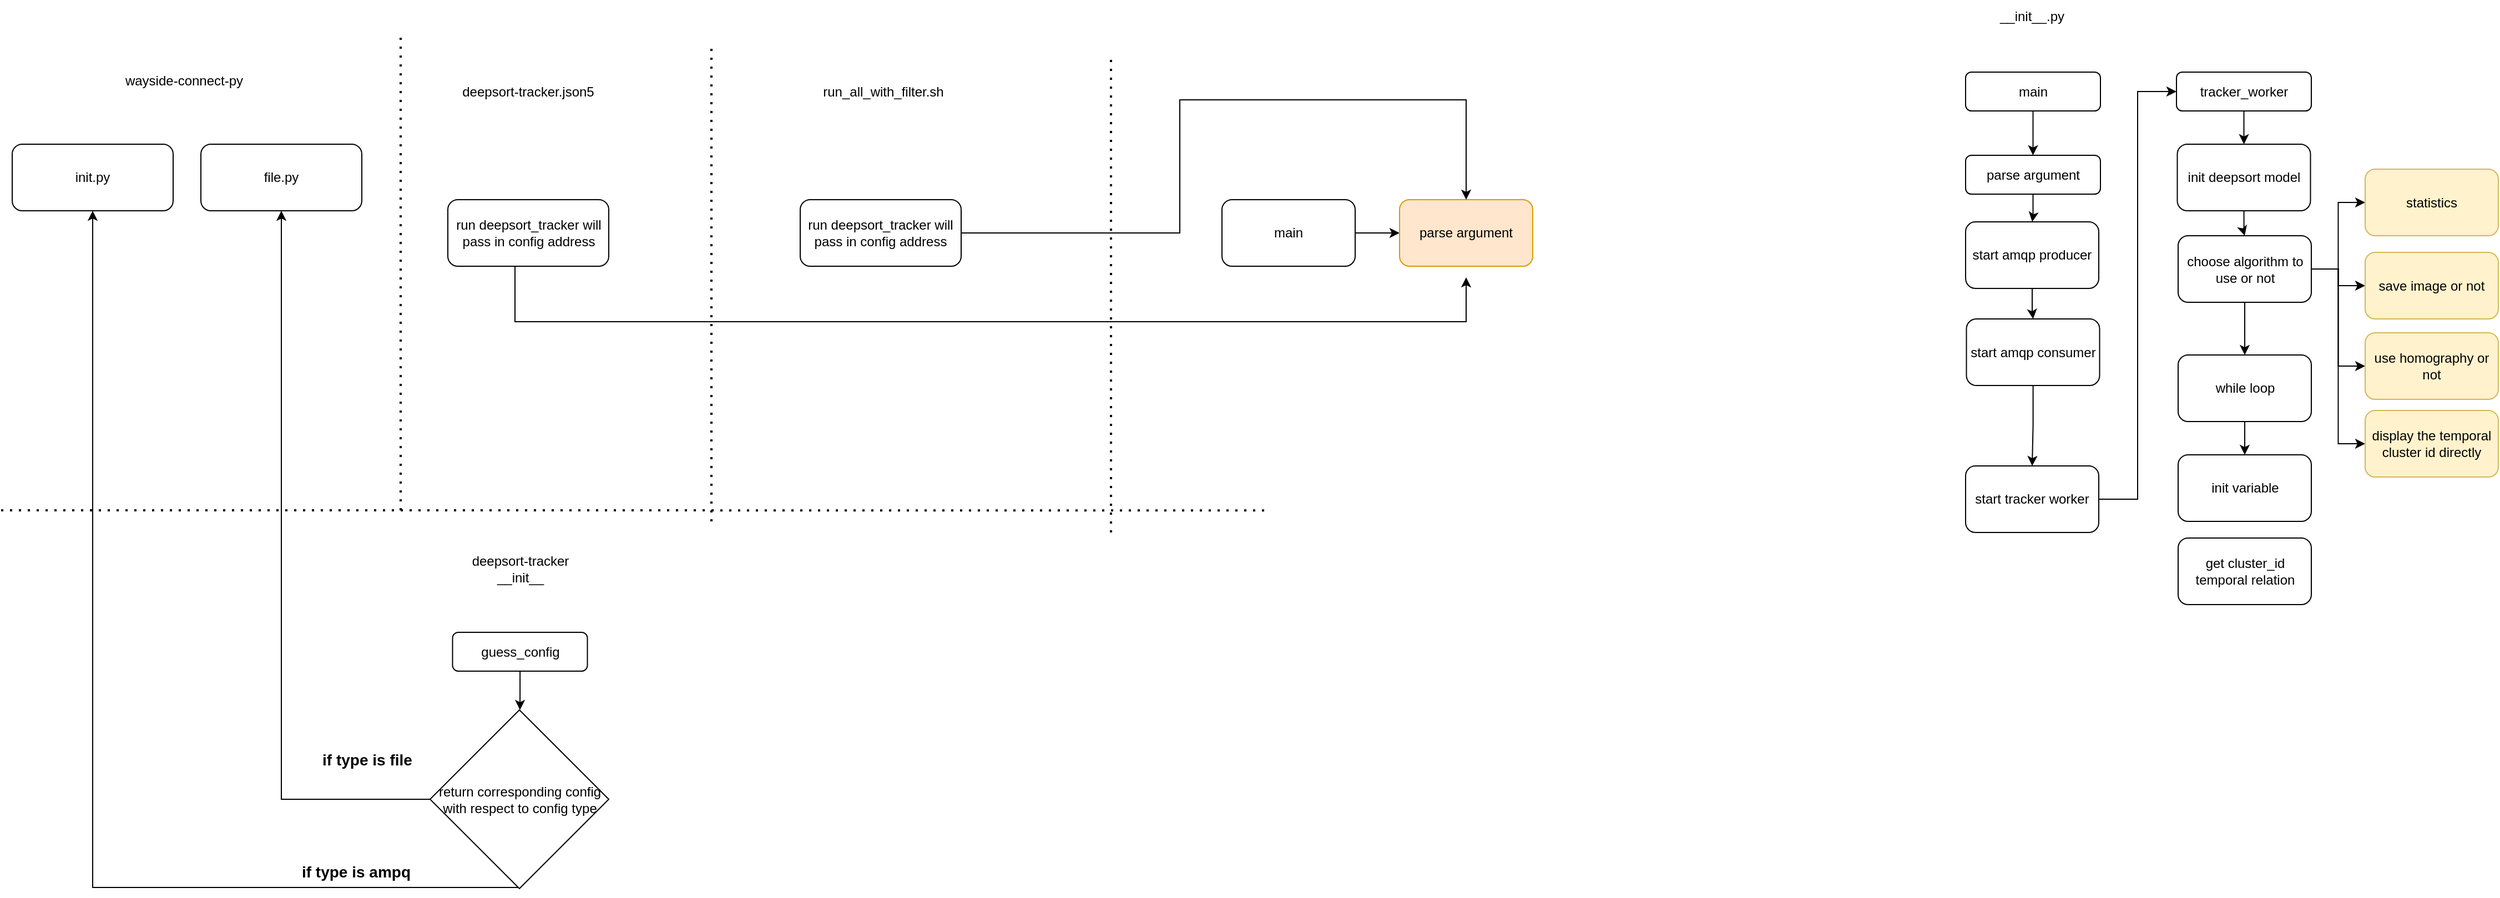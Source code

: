 <mxfile version="15.5.6" type="github" pages="2">
  <diagram id="z9VBtLRhlUXzMVaHbMtI" name="main flow">
    <mxGraphModel dx="1609" dy="1605" grid="1" gridSize="10" guides="1" tooltips="1" connect="1" arrows="1" fold="1" page="1" pageScale="1" pageWidth="827" pageHeight="1169" math="0" shadow="0">
      <root>
        <mxCell id="B_GnHp5OnjGxpJIFUtSa-0" />
        <mxCell id="B_GnHp5OnjGxpJIFUtSa-1" parent="B_GnHp5OnjGxpJIFUtSa-0" />
        <mxCell id="B_GnHp5OnjGxpJIFUtSa-12" style="edgeStyle=orthogonalEdgeStyle;rounded=0;orthogonalLoop=1;jettySize=auto;html=1;entryX=0;entryY=0.5;entryDx=0;entryDy=0;" parent="B_GnHp5OnjGxpJIFUtSa-1" source="B_GnHp5OnjGxpJIFUtSa-10" target="B_GnHp5OnjGxpJIFUtSa-11" edge="1">
          <mxGeometry relative="1" as="geometry" />
        </mxCell>
        <mxCell id="B_GnHp5OnjGxpJIFUtSa-10" value="main" style="rounded=1;whiteSpace=wrap;html=1;" parent="B_GnHp5OnjGxpJIFUtSa-1" vertex="1">
          <mxGeometry x="460" y="150" width="120" height="60" as="geometry" />
        </mxCell>
        <mxCell id="B_GnHp5OnjGxpJIFUtSa-11" value="parse argument" style="rounded=1;whiteSpace=wrap;html=1;fillColor=#ffe6cc;strokeColor=#d79b00;" parent="B_GnHp5OnjGxpJIFUtSa-1" vertex="1">
          <mxGeometry x="620" y="150" width="120" height="60" as="geometry" />
        </mxCell>
        <mxCell id="B_GnHp5OnjGxpJIFUtSa-13" value="" style="endArrow=none;dashed=1;html=1;dashPattern=1 3;strokeWidth=2;" parent="B_GnHp5OnjGxpJIFUtSa-1" edge="1">
          <mxGeometry width="50" height="50" relative="1" as="geometry">
            <mxPoint x="360" y="450" as="sourcePoint" />
            <mxPoint x="360" y="20" as="targetPoint" />
          </mxGeometry>
        </mxCell>
        <mxCell id="B_GnHp5OnjGxpJIFUtSa-14" value="run_all_with_filter.sh" style="text;html=1;strokeColor=none;fillColor=none;align=center;verticalAlign=middle;whiteSpace=wrap;rounded=0;" parent="B_GnHp5OnjGxpJIFUtSa-1" vertex="1">
          <mxGeometry x="90" y="20" width="130" height="65" as="geometry" />
        </mxCell>
        <mxCell id="B_GnHp5OnjGxpJIFUtSa-16" style="edgeStyle=orthogonalEdgeStyle;rounded=0;orthogonalLoop=1;jettySize=auto;html=1;entryX=0.5;entryY=0;entryDx=0;entryDy=0;" parent="B_GnHp5OnjGxpJIFUtSa-1" source="B_GnHp5OnjGxpJIFUtSa-15" target="B_GnHp5OnjGxpJIFUtSa-11" edge="1">
          <mxGeometry relative="1" as="geometry">
            <Array as="points">
              <mxPoint x="422" y="180" />
              <mxPoint x="422" y="60" />
              <mxPoint x="680" y="60" />
            </Array>
          </mxGeometry>
        </mxCell>
        <mxCell id="B_GnHp5OnjGxpJIFUtSa-15" value="run deepsort_tracker will pass in config address" style="rounded=1;whiteSpace=wrap;html=1;" parent="B_GnHp5OnjGxpJIFUtSa-1" vertex="1">
          <mxGeometry x="80" y="150" width="145" height="60" as="geometry" />
        </mxCell>
        <mxCell id="clqamAtOYKBJN72BR8B_-0" value="" style="endArrow=none;dashed=1;html=1;dashPattern=1 3;strokeWidth=2;" parent="B_GnHp5OnjGxpJIFUtSa-1" edge="1">
          <mxGeometry width="50" height="50" relative="1" as="geometry">
            <mxPoint y="440" as="sourcePoint" />
            <mxPoint y="10" as="targetPoint" />
          </mxGeometry>
        </mxCell>
        <mxCell id="clqamAtOYKBJN72BR8B_-1" value="deepsort-tracker.json5" style="text;html=1;strokeColor=none;fillColor=none;align=center;verticalAlign=middle;whiteSpace=wrap;rounded=0;" parent="B_GnHp5OnjGxpJIFUtSa-1" vertex="1">
          <mxGeometry x="-230" y="20" width="130" height="65" as="geometry" />
        </mxCell>
        <mxCell id="clqamAtOYKBJN72BR8B_-3" style="edgeStyle=orthogonalEdgeStyle;rounded=0;orthogonalLoop=1;jettySize=auto;html=1;" parent="B_GnHp5OnjGxpJIFUtSa-1" source="clqamAtOYKBJN72BR8B_-2" edge="1">
          <mxGeometry relative="1" as="geometry">
            <mxPoint x="680" y="220" as="targetPoint" />
            <Array as="points">
              <mxPoint x="-177" y="260" />
              <mxPoint x="680" y="260" />
            </Array>
          </mxGeometry>
        </mxCell>
        <mxCell id="clqamAtOYKBJN72BR8B_-2" value="run deepsort_tracker will pass in config address" style="rounded=1;whiteSpace=wrap;html=1;" parent="B_GnHp5OnjGxpJIFUtSa-1" vertex="1">
          <mxGeometry x="-237.5" y="150" width="145" height="60" as="geometry" />
        </mxCell>
        <mxCell id="clqamAtOYKBJN72BR8B_-4" value="" style="endArrow=none;dashed=1;html=1;dashPattern=1 3;strokeWidth=2;" parent="B_GnHp5OnjGxpJIFUtSa-1" edge="1">
          <mxGeometry width="50" height="50" relative="1" as="geometry">
            <mxPoint x="-280" y="430" as="sourcePoint" />
            <mxPoint x="-280" as="targetPoint" />
          </mxGeometry>
        </mxCell>
        <mxCell id="clqamAtOYKBJN72BR8B_-5" value="wayside-connect-py" style="text;html=1;strokeColor=none;fillColor=none;align=center;verticalAlign=middle;whiteSpace=wrap;rounded=0;" parent="B_GnHp5OnjGxpJIFUtSa-1" vertex="1">
          <mxGeometry x="-540" y="10" width="130" height="65" as="geometry" />
        </mxCell>
        <mxCell id="clqamAtOYKBJN72BR8B_-6" value="init.py" style="rounded=1;whiteSpace=wrap;html=1;" parent="B_GnHp5OnjGxpJIFUtSa-1" vertex="1">
          <mxGeometry x="-630" y="100" width="145" height="60" as="geometry" />
        </mxCell>
        <mxCell id="clqamAtOYKBJN72BR8B_-7" value="file.py" style="rounded=1;whiteSpace=wrap;html=1;" parent="B_GnHp5OnjGxpJIFUtSa-1" vertex="1">
          <mxGeometry x="-460" y="100" width="145" height="60" as="geometry" />
        </mxCell>
        <mxCell id="clqamAtOYKBJN72BR8B_-8" value="" style="endArrow=none;dashed=1;html=1;dashPattern=1 3;strokeWidth=2;" parent="B_GnHp5OnjGxpJIFUtSa-1" edge="1">
          <mxGeometry width="50" height="50" relative="1" as="geometry">
            <mxPoint x="-640" y="430" as="sourcePoint" />
            <mxPoint x="500" y="430.111" as="targetPoint" />
          </mxGeometry>
        </mxCell>
        <mxCell id="clqamAtOYKBJN72BR8B_-9" value="deepsort-tracker&lt;br&gt;__init__" style="text;html=1;strokeColor=none;fillColor=none;align=center;verticalAlign=middle;whiteSpace=wrap;rounded=0;" parent="B_GnHp5OnjGxpJIFUtSa-1" vertex="1">
          <mxGeometry x="-237.5" y="450" width="130" height="65" as="geometry" />
        </mxCell>
        <mxCell id="clqamAtOYKBJN72BR8B_-12" style="edgeStyle=orthogonalEdgeStyle;rounded=0;orthogonalLoop=1;jettySize=auto;html=1;entryX=0.5;entryY=0;entryDx=0;entryDy=0;" parent="B_GnHp5OnjGxpJIFUtSa-1" source="clqamAtOYKBJN72BR8B_-10" edge="1">
          <mxGeometry relative="1" as="geometry">
            <mxPoint x="-172.5" y="610" as="targetPoint" />
          </mxGeometry>
        </mxCell>
        <mxCell id="clqamAtOYKBJN72BR8B_-10" value="guess_config" style="rounded=1;whiteSpace=wrap;html=1;" parent="B_GnHp5OnjGxpJIFUtSa-1" vertex="1">
          <mxGeometry x="-233.25" y="540" width="121.5" height="35" as="geometry" />
        </mxCell>
        <mxCell id="clqamAtOYKBJN72BR8B_-14" style="edgeStyle=orthogonalEdgeStyle;rounded=0;orthogonalLoop=1;jettySize=auto;html=1;entryX=0.5;entryY=1;entryDx=0;entryDy=0;" parent="B_GnHp5OnjGxpJIFUtSa-1" source="clqamAtOYKBJN72BR8B_-13" target="clqamAtOYKBJN72BR8B_-7" edge="1">
          <mxGeometry relative="1" as="geometry" />
        </mxCell>
        <mxCell id="clqamAtOYKBJN72BR8B_-15" style="edgeStyle=orthogonalEdgeStyle;rounded=0;orthogonalLoop=1;jettySize=auto;html=1;entryX=0.5;entryY=1;entryDx=0;entryDy=0;" parent="B_GnHp5OnjGxpJIFUtSa-1" source="clqamAtOYKBJN72BR8B_-13" target="clqamAtOYKBJN72BR8B_-6" edge="1">
          <mxGeometry relative="1" as="geometry">
            <Array as="points">
              <mxPoint x="-557" y="770" />
            </Array>
          </mxGeometry>
        </mxCell>
        <mxCell id="clqamAtOYKBJN72BR8B_-13" value="&lt;span&gt;return corresponding config with respect to config type&lt;/span&gt;" style="rhombus;whiteSpace=wrap;html=1;" parent="B_GnHp5OnjGxpJIFUtSa-1" vertex="1">
          <mxGeometry x="-253.5" y="610" width="161" height="161" as="geometry" />
        </mxCell>
        <mxCell id="clqamAtOYKBJN72BR8B_-16" value="if type is file" style="text;html=1;strokeColor=none;fillColor=none;align=center;verticalAlign=middle;whiteSpace=wrap;rounded=0;fontSize=14;fontStyle=1" parent="B_GnHp5OnjGxpJIFUtSa-1" vertex="1">
          <mxGeometry x="-370" y="640" width="120" height="30" as="geometry" />
        </mxCell>
        <mxCell id="clqamAtOYKBJN72BR8B_-17" value="if type is ampq" style="text;html=1;strokeColor=none;fillColor=none;align=center;verticalAlign=middle;whiteSpace=wrap;rounded=0;fontSize=14;fontStyle=1" parent="B_GnHp5OnjGxpJIFUtSa-1" vertex="1">
          <mxGeometry x="-380" y="741" width="120" height="30" as="geometry" />
        </mxCell>
        <mxCell id="tfdV7x1EZ6fpZQGGo8Ja-3" value="" style="edgeStyle=orthogonalEdgeStyle;rounded=0;orthogonalLoop=1;jettySize=auto;html=1;" edge="1" parent="B_GnHp5OnjGxpJIFUtSa-1" source="tfdV7x1EZ6fpZQGGo8Ja-0" target="tfdV7x1EZ6fpZQGGo8Ja-2">
          <mxGeometry relative="1" as="geometry" />
        </mxCell>
        <mxCell id="tfdV7x1EZ6fpZQGGo8Ja-0" value="main" style="rounded=1;whiteSpace=wrap;html=1;" vertex="1" parent="B_GnHp5OnjGxpJIFUtSa-1">
          <mxGeometry x="1130" y="35" width="121.5" height="35" as="geometry" />
        </mxCell>
        <mxCell id="tfdV7x1EZ6fpZQGGo8Ja-1" value="__init__.py" style="text;html=1;strokeColor=none;fillColor=none;align=center;verticalAlign=middle;whiteSpace=wrap;rounded=0;" vertex="1" parent="B_GnHp5OnjGxpJIFUtSa-1">
          <mxGeometry x="1160" y="-30" width="60" height="30" as="geometry" />
        </mxCell>
        <mxCell id="tfdV7x1EZ6fpZQGGo8Ja-5" value="" style="edgeStyle=orthogonalEdgeStyle;rounded=0;orthogonalLoop=1;jettySize=auto;html=1;" edge="1" parent="B_GnHp5OnjGxpJIFUtSa-1" source="tfdV7x1EZ6fpZQGGo8Ja-2" target="tfdV7x1EZ6fpZQGGo8Ja-4">
          <mxGeometry relative="1" as="geometry" />
        </mxCell>
        <mxCell id="tfdV7x1EZ6fpZQGGo8Ja-2" value="parse argument" style="rounded=1;whiteSpace=wrap;html=1;" vertex="1" parent="B_GnHp5OnjGxpJIFUtSa-1">
          <mxGeometry x="1130" y="110" width="121.5" height="35" as="geometry" />
        </mxCell>
        <mxCell id="tfdV7x1EZ6fpZQGGo8Ja-7" value="" style="edgeStyle=orthogonalEdgeStyle;rounded=0;orthogonalLoop=1;jettySize=auto;html=1;" edge="1" parent="B_GnHp5OnjGxpJIFUtSa-1" source="tfdV7x1EZ6fpZQGGo8Ja-4" target="tfdV7x1EZ6fpZQGGo8Ja-6">
          <mxGeometry relative="1" as="geometry" />
        </mxCell>
        <mxCell id="tfdV7x1EZ6fpZQGGo8Ja-4" value="start amqp producer" style="whiteSpace=wrap;html=1;rounded=1;" vertex="1" parent="B_GnHp5OnjGxpJIFUtSa-1">
          <mxGeometry x="1130" y="170" width="120" height="60" as="geometry" />
        </mxCell>
        <mxCell id="tfdV7x1EZ6fpZQGGo8Ja-10" value="" style="edgeStyle=orthogonalEdgeStyle;rounded=0;orthogonalLoop=1;jettySize=auto;html=1;" edge="1" parent="B_GnHp5OnjGxpJIFUtSa-1" source="tfdV7x1EZ6fpZQGGo8Ja-6" target="tfdV7x1EZ6fpZQGGo8Ja-9">
          <mxGeometry relative="1" as="geometry" />
        </mxCell>
        <mxCell id="tfdV7x1EZ6fpZQGGo8Ja-6" value="start amqp consumer" style="whiteSpace=wrap;html=1;rounded=1;" vertex="1" parent="B_GnHp5OnjGxpJIFUtSa-1">
          <mxGeometry x="1130.75" y="257.5" width="120" height="60" as="geometry" />
        </mxCell>
        <mxCell id="tfdV7x1EZ6fpZQGGo8Ja-13" value="" style="edgeStyle=orthogonalEdgeStyle;rounded=0;orthogonalLoop=1;jettySize=auto;html=1;" edge="1" parent="B_GnHp5OnjGxpJIFUtSa-1" source="tfdV7x1EZ6fpZQGGo8Ja-8" target="tfdV7x1EZ6fpZQGGo8Ja-12">
          <mxGeometry relative="1" as="geometry" />
        </mxCell>
        <mxCell id="tfdV7x1EZ6fpZQGGo8Ja-8" value="tracker_worker" style="rounded=1;whiteSpace=wrap;html=1;" vertex="1" parent="B_GnHp5OnjGxpJIFUtSa-1">
          <mxGeometry x="1320" y="35" width="121.5" height="35" as="geometry" />
        </mxCell>
        <mxCell id="tfdV7x1EZ6fpZQGGo8Ja-11" style="edgeStyle=orthogonalEdgeStyle;rounded=0;orthogonalLoop=1;jettySize=auto;html=1;entryX=0;entryY=0.5;entryDx=0;entryDy=0;" edge="1" parent="B_GnHp5OnjGxpJIFUtSa-1" source="tfdV7x1EZ6fpZQGGo8Ja-9" target="tfdV7x1EZ6fpZQGGo8Ja-8">
          <mxGeometry relative="1" as="geometry" />
        </mxCell>
        <mxCell id="tfdV7x1EZ6fpZQGGo8Ja-9" value="start tracker worker" style="whiteSpace=wrap;html=1;rounded=1;" vertex="1" parent="B_GnHp5OnjGxpJIFUtSa-1">
          <mxGeometry x="1130" y="390" width="120" height="60" as="geometry" />
        </mxCell>
        <mxCell id="tfdV7x1EZ6fpZQGGo8Ja-15" value="" style="edgeStyle=orthogonalEdgeStyle;rounded=0;orthogonalLoop=1;jettySize=auto;html=1;" edge="1" parent="B_GnHp5OnjGxpJIFUtSa-1" source="tfdV7x1EZ6fpZQGGo8Ja-12" target="tfdV7x1EZ6fpZQGGo8Ja-14">
          <mxGeometry relative="1" as="geometry" />
        </mxCell>
        <mxCell id="tfdV7x1EZ6fpZQGGo8Ja-12" value="init deepsort model" style="whiteSpace=wrap;html=1;rounded=1;" vertex="1" parent="B_GnHp5OnjGxpJIFUtSa-1">
          <mxGeometry x="1320.75" y="100" width="120" height="60" as="geometry" />
        </mxCell>
        <mxCell id="tfdV7x1EZ6fpZQGGo8Ja-18" style="edgeStyle=orthogonalEdgeStyle;rounded=0;orthogonalLoop=1;jettySize=auto;html=1;entryX=0;entryY=0.5;entryDx=0;entryDy=0;" edge="1" parent="B_GnHp5OnjGxpJIFUtSa-1" source="tfdV7x1EZ6fpZQGGo8Ja-14" target="tfdV7x1EZ6fpZQGGo8Ja-17">
          <mxGeometry relative="1" as="geometry" />
        </mxCell>
        <mxCell id="tfdV7x1EZ6fpZQGGo8Ja-22" style="edgeStyle=orthogonalEdgeStyle;rounded=0;orthogonalLoop=1;jettySize=auto;html=1;" edge="1" parent="B_GnHp5OnjGxpJIFUtSa-1" source="tfdV7x1EZ6fpZQGGo8Ja-14" target="tfdV7x1EZ6fpZQGGo8Ja-19">
          <mxGeometry relative="1" as="geometry" />
        </mxCell>
        <mxCell id="tfdV7x1EZ6fpZQGGo8Ja-23" style="edgeStyle=orthogonalEdgeStyle;rounded=0;orthogonalLoop=1;jettySize=auto;html=1;entryX=0;entryY=0.5;entryDx=0;entryDy=0;" edge="1" parent="B_GnHp5OnjGxpJIFUtSa-1" source="tfdV7x1EZ6fpZQGGo8Ja-14" target="tfdV7x1EZ6fpZQGGo8Ja-20">
          <mxGeometry relative="1" as="geometry" />
        </mxCell>
        <mxCell id="tfdV7x1EZ6fpZQGGo8Ja-24" style="edgeStyle=orthogonalEdgeStyle;rounded=0;orthogonalLoop=1;jettySize=auto;html=1;entryX=0;entryY=0.5;entryDx=0;entryDy=0;" edge="1" parent="B_GnHp5OnjGxpJIFUtSa-1" source="tfdV7x1EZ6fpZQGGo8Ja-14" target="tfdV7x1EZ6fpZQGGo8Ja-21">
          <mxGeometry relative="1" as="geometry" />
        </mxCell>
        <mxCell id="tfdV7x1EZ6fpZQGGo8Ja-26" value="" style="edgeStyle=orthogonalEdgeStyle;rounded=0;orthogonalLoop=1;jettySize=auto;html=1;" edge="1" parent="B_GnHp5OnjGxpJIFUtSa-1" source="tfdV7x1EZ6fpZQGGo8Ja-14" target="tfdV7x1EZ6fpZQGGo8Ja-25">
          <mxGeometry relative="1" as="geometry" />
        </mxCell>
        <mxCell id="tfdV7x1EZ6fpZQGGo8Ja-14" value="choose algorithm to use or not" style="whiteSpace=wrap;html=1;rounded=1;" vertex="1" parent="B_GnHp5OnjGxpJIFUtSa-1">
          <mxGeometry x="1321.5" y="182.5" width="120" height="60" as="geometry" />
        </mxCell>
        <mxCell id="tfdV7x1EZ6fpZQGGo8Ja-17" value="statistics" style="whiteSpace=wrap;html=1;rounded=1;fillColor=#fff2cc;strokeColor=#d6b656;" vertex="1" parent="B_GnHp5OnjGxpJIFUtSa-1">
          <mxGeometry x="1490" y="122.5" width="120" height="60" as="geometry" />
        </mxCell>
        <mxCell id="tfdV7x1EZ6fpZQGGo8Ja-19" value="save image or not" style="whiteSpace=wrap;html=1;rounded=1;fillColor=#fff2cc;strokeColor=#d6b656;" vertex="1" parent="B_GnHp5OnjGxpJIFUtSa-1">
          <mxGeometry x="1490" y="197.5" width="120" height="60" as="geometry" />
        </mxCell>
        <mxCell id="tfdV7x1EZ6fpZQGGo8Ja-20" value="use homography or not" style="whiteSpace=wrap;html=1;rounded=1;fillColor=#fff2cc;strokeColor=#d6b656;" vertex="1" parent="B_GnHp5OnjGxpJIFUtSa-1">
          <mxGeometry x="1490" y="270" width="120" height="60" as="geometry" />
        </mxCell>
        <mxCell id="tfdV7x1EZ6fpZQGGo8Ja-21" value="display the temporal cluster id directly" style="whiteSpace=wrap;html=1;rounded=1;fillColor=#fff2cc;strokeColor=#d6b656;" vertex="1" parent="B_GnHp5OnjGxpJIFUtSa-1">
          <mxGeometry x="1490" y="340" width="120" height="60" as="geometry" />
        </mxCell>
        <mxCell id="tfdV7x1EZ6fpZQGGo8Ja-28" value="" style="edgeStyle=orthogonalEdgeStyle;rounded=0;orthogonalLoop=1;jettySize=auto;html=1;" edge="1" parent="B_GnHp5OnjGxpJIFUtSa-1" source="tfdV7x1EZ6fpZQGGo8Ja-25" target="tfdV7x1EZ6fpZQGGo8Ja-27">
          <mxGeometry relative="1" as="geometry" />
        </mxCell>
        <mxCell id="tfdV7x1EZ6fpZQGGo8Ja-25" value="while loop" style="whiteSpace=wrap;html=1;rounded=1;" vertex="1" parent="B_GnHp5OnjGxpJIFUtSa-1">
          <mxGeometry x="1321.5" y="290" width="120" height="60" as="geometry" />
        </mxCell>
        <mxCell id="tfdV7x1EZ6fpZQGGo8Ja-27" value="init variable" style="whiteSpace=wrap;html=1;rounded=1;" vertex="1" parent="B_GnHp5OnjGxpJIFUtSa-1">
          <mxGeometry x="1321.5" y="380" width="120" height="60" as="geometry" />
        </mxCell>
        <mxCell id="tfdV7x1EZ6fpZQGGo8Ja-29" value="get cluster_id temporal relation" style="whiteSpace=wrap;html=1;rounded=1;" vertex="1" parent="B_GnHp5OnjGxpJIFUtSa-1">
          <mxGeometry x="1321.5" y="455" width="120" height="60" as="geometry" />
        </mxCell>
      </root>
    </mxGraphModel>
  </diagram>
  <diagram id="z7T73s2i-OFT3F3iAoDb" name="Page-1">
    <mxGraphModel dx="1955" dy="1090" grid="1" gridSize="10" guides="1" tooltips="1" connect="1" arrows="1" fold="1" page="1" pageScale="1" pageWidth="827" pageHeight="1169" math="0" shadow="0">
      <root>
        <mxCell id="0" />
        <mxCell id="1" parent="0" />
        <mxCell id="UH2d_EVZu4zvosDESQFh-3" value="" style="edgeStyle=orthogonalEdgeStyle;rounded=0;orthogonalLoop=1;jettySize=auto;html=1;" parent="1" source="UH2d_EVZu4zvosDESQFh-1" target="UH2d_EVZu4zvosDESQFh-2" edge="1">
          <mxGeometry relative="1" as="geometry" />
        </mxCell>
        <mxCell id="UH2d_EVZu4zvosDESQFh-1" value="run tracker for each image frame" style="rounded=1;whiteSpace=wrap;html=1;" parent="1" vertex="1">
          <mxGeometry x="70" y="100" width="120" height="60" as="geometry" />
        </mxCell>
        <mxCell id="UH2d_EVZu4zvosDESQFh-5" value="" style="edgeStyle=orthogonalEdgeStyle;rounded=0;orthogonalLoop=1;jettySize=auto;html=1;" parent="1" source="UH2d_EVZu4zvosDESQFh-2" target="UH2d_EVZu4zvosDESQFh-4" edge="1">
          <mxGeometry relative="1" as="geometry" />
        </mxCell>
        <mxCell id="UH2d_EVZu4zvosDESQFh-39" value="" style="edgeStyle=orthogonalEdgeStyle;rounded=0;orthogonalLoop=1;jettySize=auto;html=1;" parent="1" source="UH2d_EVZu4zvosDESQFh-2" target="UH2d_EVZu4zvosDESQFh-38" edge="1">
          <mxGeometry relative="1" as="geometry" />
        </mxCell>
        <mxCell id="UH2d_EVZu4zvosDESQFh-2" value="construct image frames" style="whiteSpace=wrap;html=1;rounded=1;" parent="1" vertex="1">
          <mxGeometry x="70" y="240" width="120" height="60" as="geometry" />
        </mxCell>
        <mxCell id="UH2d_EVZu4zvosDESQFh-9" value="" style="edgeStyle=orthogonalEdgeStyle;rounded=0;orthogonalLoop=1;jettySize=auto;html=1;" parent="1" source="UH2d_EVZu4zvosDESQFh-4" target="UH2d_EVZu4zvosDESQFh-8" edge="1">
          <mxGeometry relative="1" as="geometry" />
        </mxCell>
        <mxCell id="UH2d_EVZu4zvosDESQFh-4" value="output_image_frame&lt;br&gt;//init&amp;nbsp;" style="whiteSpace=wrap;html=1;rounded=1;" parent="1" vertex="1">
          <mxGeometry x="70" y="380" width="120" height="60" as="geometry" />
        </mxCell>
        <mxCell id="UH2d_EVZu4zvosDESQFh-7" value="878 - 1222 更改continue" style="shape=parallelogram;perimeter=parallelogramPerimeter;whiteSpace=wrap;html=1;fixedSize=1;" parent="1" vertex="1">
          <mxGeometry x="530" y="150" width="120" height="60" as="geometry" />
        </mxCell>
        <mxCell id="UH2d_EVZu4zvosDESQFh-8" value="Update track_id alias&lt;br&gt;//update output_image_frame&lt;br&gt;" style="whiteSpace=wrap;html=1;rounded=1;" parent="1" vertex="1">
          <mxGeometry x="70" y="520" width="120" height="60" as="geometry" />
        </mxCell>
        <mxCell id="UH2d_EVZu4zvosDESQFh-23" style="edgeStyle=orthogonalEdgeStyle;rounded=0;orthogonalLoop=1;jettySize=auto;html=1;entryX=0.5;entryY=0;entryDx=0;entryDy=0;" parent="1" source="UH2d_EVZu4zvosDESQFh-10" target="UH2d_EVZu4zvosDESQFh-14" edge="1">
          <mxGeometry relative="1" as="geometry" />
        </mxCell>
        <mxCell id="UH2d_EVZu4zvosDESQFh-10" value="input_image_frame&lt;br&gt;//line 747, data input&amp;nbsp;" style="shape=parallelogram;perimeter=parallelogramPerimeter;whiteSpace=wrap;html=1;fixedSize=1;" parent="1" vertex="1">
          <mxGeometry x="668" y="350" width="164" height="82" as="geometry" />
        </mxCell>
        <mxCell id="UH2d_EVZu4zvosDESQFh-11" value="object type is defined in &quot;tracker.proto&quot; and &quot;sensor fuse.proto&quot;" style="shape=parallelogram;perimeter=parallelogramPerimeter;whiteSpace=wrap;html=1;fixedSize=1;" parent="1" vertex="1">
          <mxGeometry x="1040" y="374" width="170" height="60" as="geometry" />
        </mxCell>
        <mxCell id="UH2d_EVZu4zvosDESQFh-12" value="record if object is in input object line 971" style="shape=parallelogram;perimeter=parallelogramPerimeter;whiteSpace=wrap;html=1;fixedSize=1;" parent="1" vertex="1">
          <mxGeometry x="400" y="460" width="120" height="60" as="geometry" />
        </mxCell>
        <mxCell id="UH2d_EVZu4zvosDESQFh-16" style="edgeStyle=orthogonalEdgeStyle;rounded=0;orthogonalLoop=1;jettySize=auto;html=1;exitX=0.5;exitY=1;exitDx=0;exitDy=0;entryX=0.5;entryY=0;entryDx=0;entryDy=0;" parent="1" source="UH2d_EVZu4zvosDESQFh-14" target="UH2d_EVZu4zvosDESQFh-15" edge="1">
          <mxGeometry relative="1" as="geometry" />
        </mxCell>
        <mxCell id="UH2d_EVZu4zvosDESQFh-24" style="edgeStyle=orthogonalEdgeStyle;rounded=0;orthogonalLoop=1;jettySize=auto;html=1;entryX=0.5;entryY=0;entryDx=0;entryDy=0;" parent="1" source="UH2d_EVZu4zvosDESQFh-14" target="UH2d_EVZu4zvosDESQFh-28" edge="1">
          <mxGeometry relative="1" as="geometry" />
        </mxCell>
        <mxCell id="UH2d_EVZu4zvosDESQFh-14" value="&lt;span&gt;check if input objs is in output ID list&lt;/span&gt;" style="rhombus;whiteSpace=wrap;html=1;" parent="1" vertex="1">
          <mxGeometry x="710" y="470" width="80" height="80" as="geometry" />
        </mxCell>
        <mxCell id="UH2d_EVZu4zvosDESQFh-15" value="pass" style="shape=parallelogram;perimeter=parallelogramPerimeter;whiteSpace=wrap;html=1;fixedSize=1;" parent="1" vertex="1">
          <mxGeometry x="770" y="600" width="120" height="60" as="geometry" />
        </mxCell>
        <mxCell id="UH2d_EVZu4zvosDESQFh-17" value="yes" style="text;html=1;strokeColor=none;fillColor=none;align=center;verticalAlign=middle;whiteSpace=wrap;rounded=0;" parent="1" vertex="1">
          <mxGeometry x="780" y="550" width="40" height="20" as="geometry" />
        </mxCell>
        <mxCell id="UH2d_EVZu4zvosDESQFh-18" value="add objs to output list&lt;br&gt;{&lt;br&gt;fill in all require element&lt;br&gt;}" style="shape=parallelogram;perimeter=parallelogramPerimeter;whiteSpace=wrap;html=1;fixedSize=1;" parent="1" vertex="1">
          <mxGeometry x="580" y="720" width="140" height="70" as="geometry" />
        </mxCell>
        <mxCell id="UH2d_EVZu4zvosDESQFh-21" value="set &quot;if seen this object or not list &quot;&lt;br&gt;//to record if object is in output msg" style="shape=parallelogram;perimeter=parallelogramPerimeter;whiteSpace=wrap;html=1;fixedSize=1;fillColor=#ffe6cc;strokeColor=#d79b00;" parent="1" vertex="1">
          <mxGeometry x="410" y="380" width="120" height="60" as="geometry" />
        </mxCell>
        <mxCell id="UH2d_EVZu4zvosDESQFh-22" value="set &quot;if seen this object or not list &quot;&lt;br&gt;//to record if object is in out put msg" style="shape=parallelogram;perimeter=parallelogramPerimeter;whiteSpace=wrap;html=1;fixedSize=1;" parent="1" vertex="1">
          <mxGeometry x="70" y="680" width="120" height="60" as="geometry" />
        </mxCell>
        <mxCell id="UH2d_EVZu4zvosDESQFh-25" value="no&lt;br&gt;" style="text;html=1;strokeColor=none;fillColor=none;align=center;verticalAlign=middle;whiteSpace=wrap;rounded=0;" parent="1" vertex="1">
          <mxGeometry x="670" y="555" width="40" height="20" as="geometry" />
        </mxCell>
        <mxCell id="UH2d_EVZu4zvosDESQFh-32" style="edgeStyle=orthogonalEdgeStyle;rounded=0;orthogonalLoop=1;jettySize=auto;html=1;" parent="1" source="UH2d_EVZu4zvosDESQFh-28" target="UH2d_EVZu4zvosDESQFh-18" edge="1">
          <mxGeometry relative="1" as="geometry" />
        </mxCell>
        <mxCell id="UH2d_EVZu4zvosDESQFh-28" value="record it &quot;ci&quot; (it is in which image -&amp;gt; which object)" style="whiteSpace=wrap;html=1;" parent="1" vertex="1">
          <mxGeometry x="590" y="620" width="120" height="60" as="geometry" />
        </mxCell>
        <mxCell id="UH2d_EVZu4zvosDESQFh-33" value="todo steps" style="text;html=1;strokeColor=none;fillColor=none;align=center;verticalAlign=middle;whiteSpace=wrap;rounded=0;" parent="1" vertex="1">
          <mxGeometry x="440" y="340" width="70" height="20" as="geometry" />
        </mxCell>
        <mxCell id="UH2d_EVZu4zvosDESQFh-34" value="to iterate output objects, to see if there is any lost&amp;nbsp;" style="shape=parallelogram;perimeter=parallelogramPerimeter;whiteSpace=wrap;html=1;fixedSize=1;" parent="1" vertex="1">
          <mxGeometry x="380" y="540" width="140" height="70" as="geometry" />
        </mxCell>
        <mxCell id="UH2d_EVZu4zvosDESQFh-35" value="add lost object with require data fill in" style="shape=parallelogram;perimeter=parallelogramPerimeter;whiteSpace=wrap;html=1;fixedSize=1;" parent="1" vertex="1">
          <mxGeometry x="370" y="620" width="140" height="70" as="geometry" />
        </mxCell>
        <mxCell id="UH2d_EVZu4zvosDESQFh-36" value="things to notice&amp;nbsp;" style="text;html=1;strokeColor=none;fillColor=none;align=center;verticalAlign=middle;whiteSpace=wrap;rounded=0;" parent="1" vertex="1">
          <mxGeometry x="1080" y="344" width="90" height="20" as="geometry" />
        </mxCell>
        <mxCell id="UH2d_EVZu4zvosDESQFh-37" value="set &quot;#yc &quot; as my&amp;nbsp;annotation start" style="shape=parallelogram;perimeter=parallelogramPerimeter;whiteSpace=wrap;html=1;fixedSize=1;" parent="1" vertex="1">
          <mxGeometry x="1040" y="450" width="170" height="60" as="geometry" />
        </mxCell>
        <mxCell id="UH2d_EVZu4zvosDESQFh-41" value="" style="edgeStyle=orthogonalEdgeStyle;rounded=0;orthogonalLoop=1;jettySize=auto;html=1;" parent="1" source="UH2d_EVZu4zvosDESQFh-38" target="UH2d_EVZu4zvosDESQFh-40" edge="1">
          <mxGeometry relative="1" as="geometry" />
        </mxCell>
        <mxCell id="UH2d_EVZu4zvosDESQFh-38" value="iterate every images" style="whiteSpace=wrap;html=1;rounded=1;" parent="1" vertex="1">
          <mxGeometry x="220" y="240" width="120" height="60" as="geometry" />
        </mxCell>
        <mxCell id="UH2d_EVZu4zvosDESQFh-40" value="iterate every track" style="whiteSpace=wrap;html=1;rounded=1;" parent="1" vertex="1">
          <mxGeometry x="220" y="320" width="120" height="60" as="geometry" />
        </mxCell>
        <mxCell id="UH2d_EVZu4zvosDESQFh-42" value="&quot;ci&quot; data is every images have 0~5" style="shape=parallelogram;perimeter=parallelogramPerimeter;whiteSpace=wrap;html=1;fixedSize=1;" parent="1" vertex="1">
          <mxGeometry x="1040" y="530" width="170" height="60" as="geometry" />
        </mxCell>
        <mxCell id="UH2d_EVZu4zvosDESQFh-43" value="set &quot;#yh &quot; as 羿宏 annotation start" style="shape=parallelogram;perimeter=parallelogramPerimeter;whiteSpace=wrap;html=1;fixedSize=1;" parent="1" vertex="1">
          <mxGeometry x="1040" y="600" width="170" height="60" as="geometry" />
        </mxCell>
        <mxCell id="UH2d_EVZu4zvosDESQFh-44" value="data structure is image -&amp;gt; objects(only get which that included cluster ID inside)" style="shape=parallelogram;perimeter=parallelogramPerimeter;whiteSpace=wrap;html=1;fixedSize=1;" parent="1" vertex="1">
          <mxGeometry x="1040" y="680" width="170" height="60" as="geometry" />
        </mxCell>
        <mxCell id="UH2d_EVZu4zvosDESQFh-47" value="Question&amp;nbsp;&lt;br&gt;1. Do I still need to edit the continue?" style="shape=parallelogram;perimeter=parallelogramPerimeter;whiteSpace=wrap;html=1;fixedSize=1;" parent="1" vertex="1">
          <mxGeometry x="50" y="887" width="216" height="108" as="geometry" />
        </mxCell>
        <mxCell id="g4VdtKFu66ETdVkpfVfH-1" value="Question&amp;nbsp;&lt;br&gt;1. From line 905, the for loop is not in the order of &quot;object&quot;, then how can I track which object have ever been seem" style="shape=parallelogram;perimeter=parallelogramPerimeter;whiteSpace=wrap;html=1;fixedSize=1;" parent="1" vertex="1">
          <mxGeometry x="40" y="1020" width="216" height="108" as="geometry" />
        </mxCell>
      </root>
    </mxGraphModel>
  </diagram>
</mxfile>

